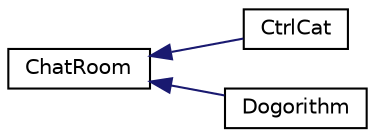 digraph "Graphical Class Hierarchy"
{
 // LATEX_PDF_SIZE
  edge [fontname="Helvetica",fontsize="10",labelfontname="Helvetica",labelfontsize="10"];
  node [fontname="Helvetica",fontsize="10",shape=record];
  rankdir="LR";
  Node0 [label="ChatRoom",height=0.2,width=0.4,color="black", fillcolor="white", style="filled",URL="$classChatRoom.html",tooltip="Abstract base class for chat room implementations using the Mediator design pattern."];
  Node0 -> Node1 [dir="back",color="midnightblue",fontsize="10",style="solid",fontname="Helvetica"];
  Node1 [label="CtrlCat",height=0.2,width=0.4,color="black", fillcolor="white", style="filled",URL="$classCtrlCat.html",tooltip="Concrete implementation of ChatRoom for the CtrlCat chat room."];
  Node0 -> Node2 [dir="back",color="midnightblue",fontsize="10",style="solid",fontname="Helvetica"];
  Node2 [label="Dogorithm",height=0.2,width=0.4,color="black", fillcolor="white", style="filled",URL="$classDogorithm.html",tooltip="Concrete implementation of ChatRoom for the Dogorithm chat room."];
}
